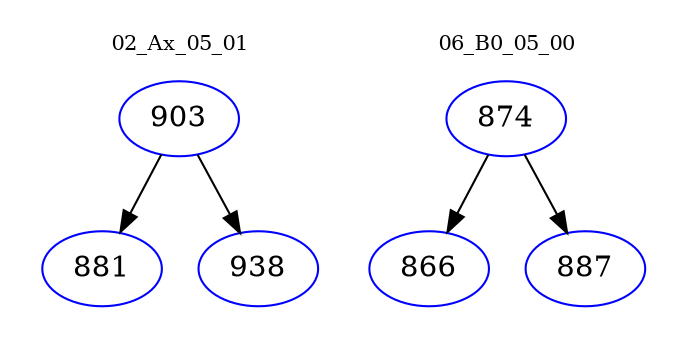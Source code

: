 digraph{
subgraph cluster_0 {
color = white
label = "02_Ax_05_01";
fontsize=10;
T0_903 [label="903", color="blue"]
T0_903 -> T0_881 [color="black"]
T0_881 [label="881", color="blue"]
T0_903 -> T0_938 [color="black"]
T0_938 [label="938", color="blue"]
}
subgraph cluster_1 {
color = white
label = "06_B0_05_00";
fontsize=10;
T1_874 [label="874", color="blue"]
T1_874 -> T1_866 [color="black"]
T1_866 [label="866", color="blue"]
T1_874 -> T1_887 [color="black"]
T1_887 [label="887", color="blue"]
}
}

